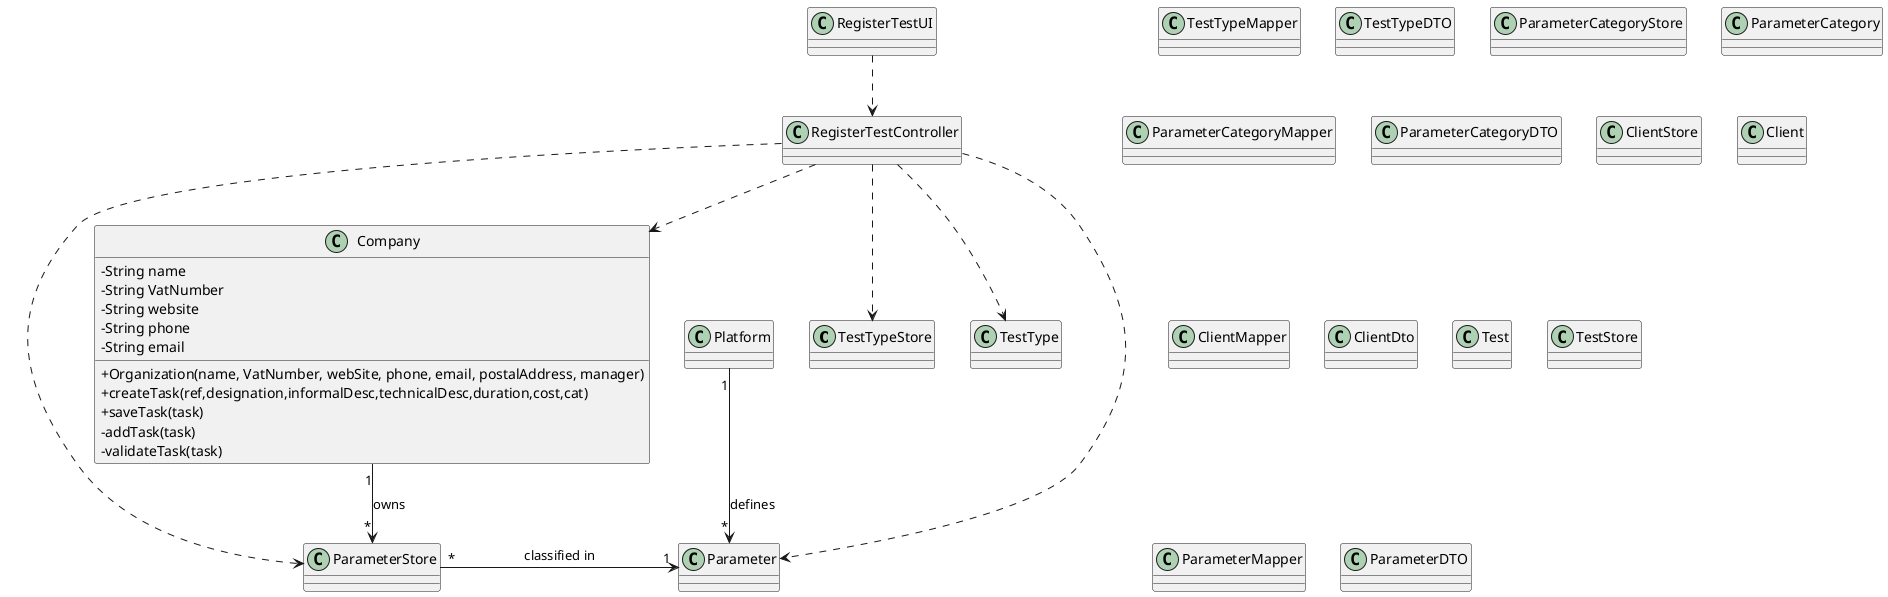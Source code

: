 @startuml
skinparam classAttributeIconSize 0

class TestTypeStore{

}

class TestType{

}

class TestTypeMapper{

}

class TestTypeDTO{

}

class ParameterCategoryStore {

}

class ParameterCategory {

}

class ParameterCategoryMapper{

}

class ParameterCategoryDTO{

}

class ClientStore{

}

class Client{

}

class ClientMapper{

}

class ClientDto{

}

class Test{

}

class TestStore{

}

class ParameterStore {

}

class Parameter {

}

class ParameterMapper{

}

class ParameterDTO{

}

class Company {
  -String name
  -String VatNumber
  -String website
  -String phone
  -String email
  +Organization(name, VatNumber, webSite, phone, email, postalAddress, manager)
  +createTask(ref,designation,informalDesc,technicalDesc,duration,cost,cat)
  +saveTask(task)
  -addTask(task)
  -validateTask(task)
}

class RegisterTestController {

}

class RegisterTestUI {

}

RegisterTestUI ..> RegisterTestController
RegisterTestController ..> Parameter
RegisterTestController ..> ParameterStore
RegisterTestController ..> Company
RegisterTestController ..> TestTypeStore
RegisterTestController ..> TestType
ParameterStore "*" -> "1" Parameter : classified in
Platform "1" --> "*" Parameter : defines
Company "1" --> "*" ParameterStore : owns


@enduml
